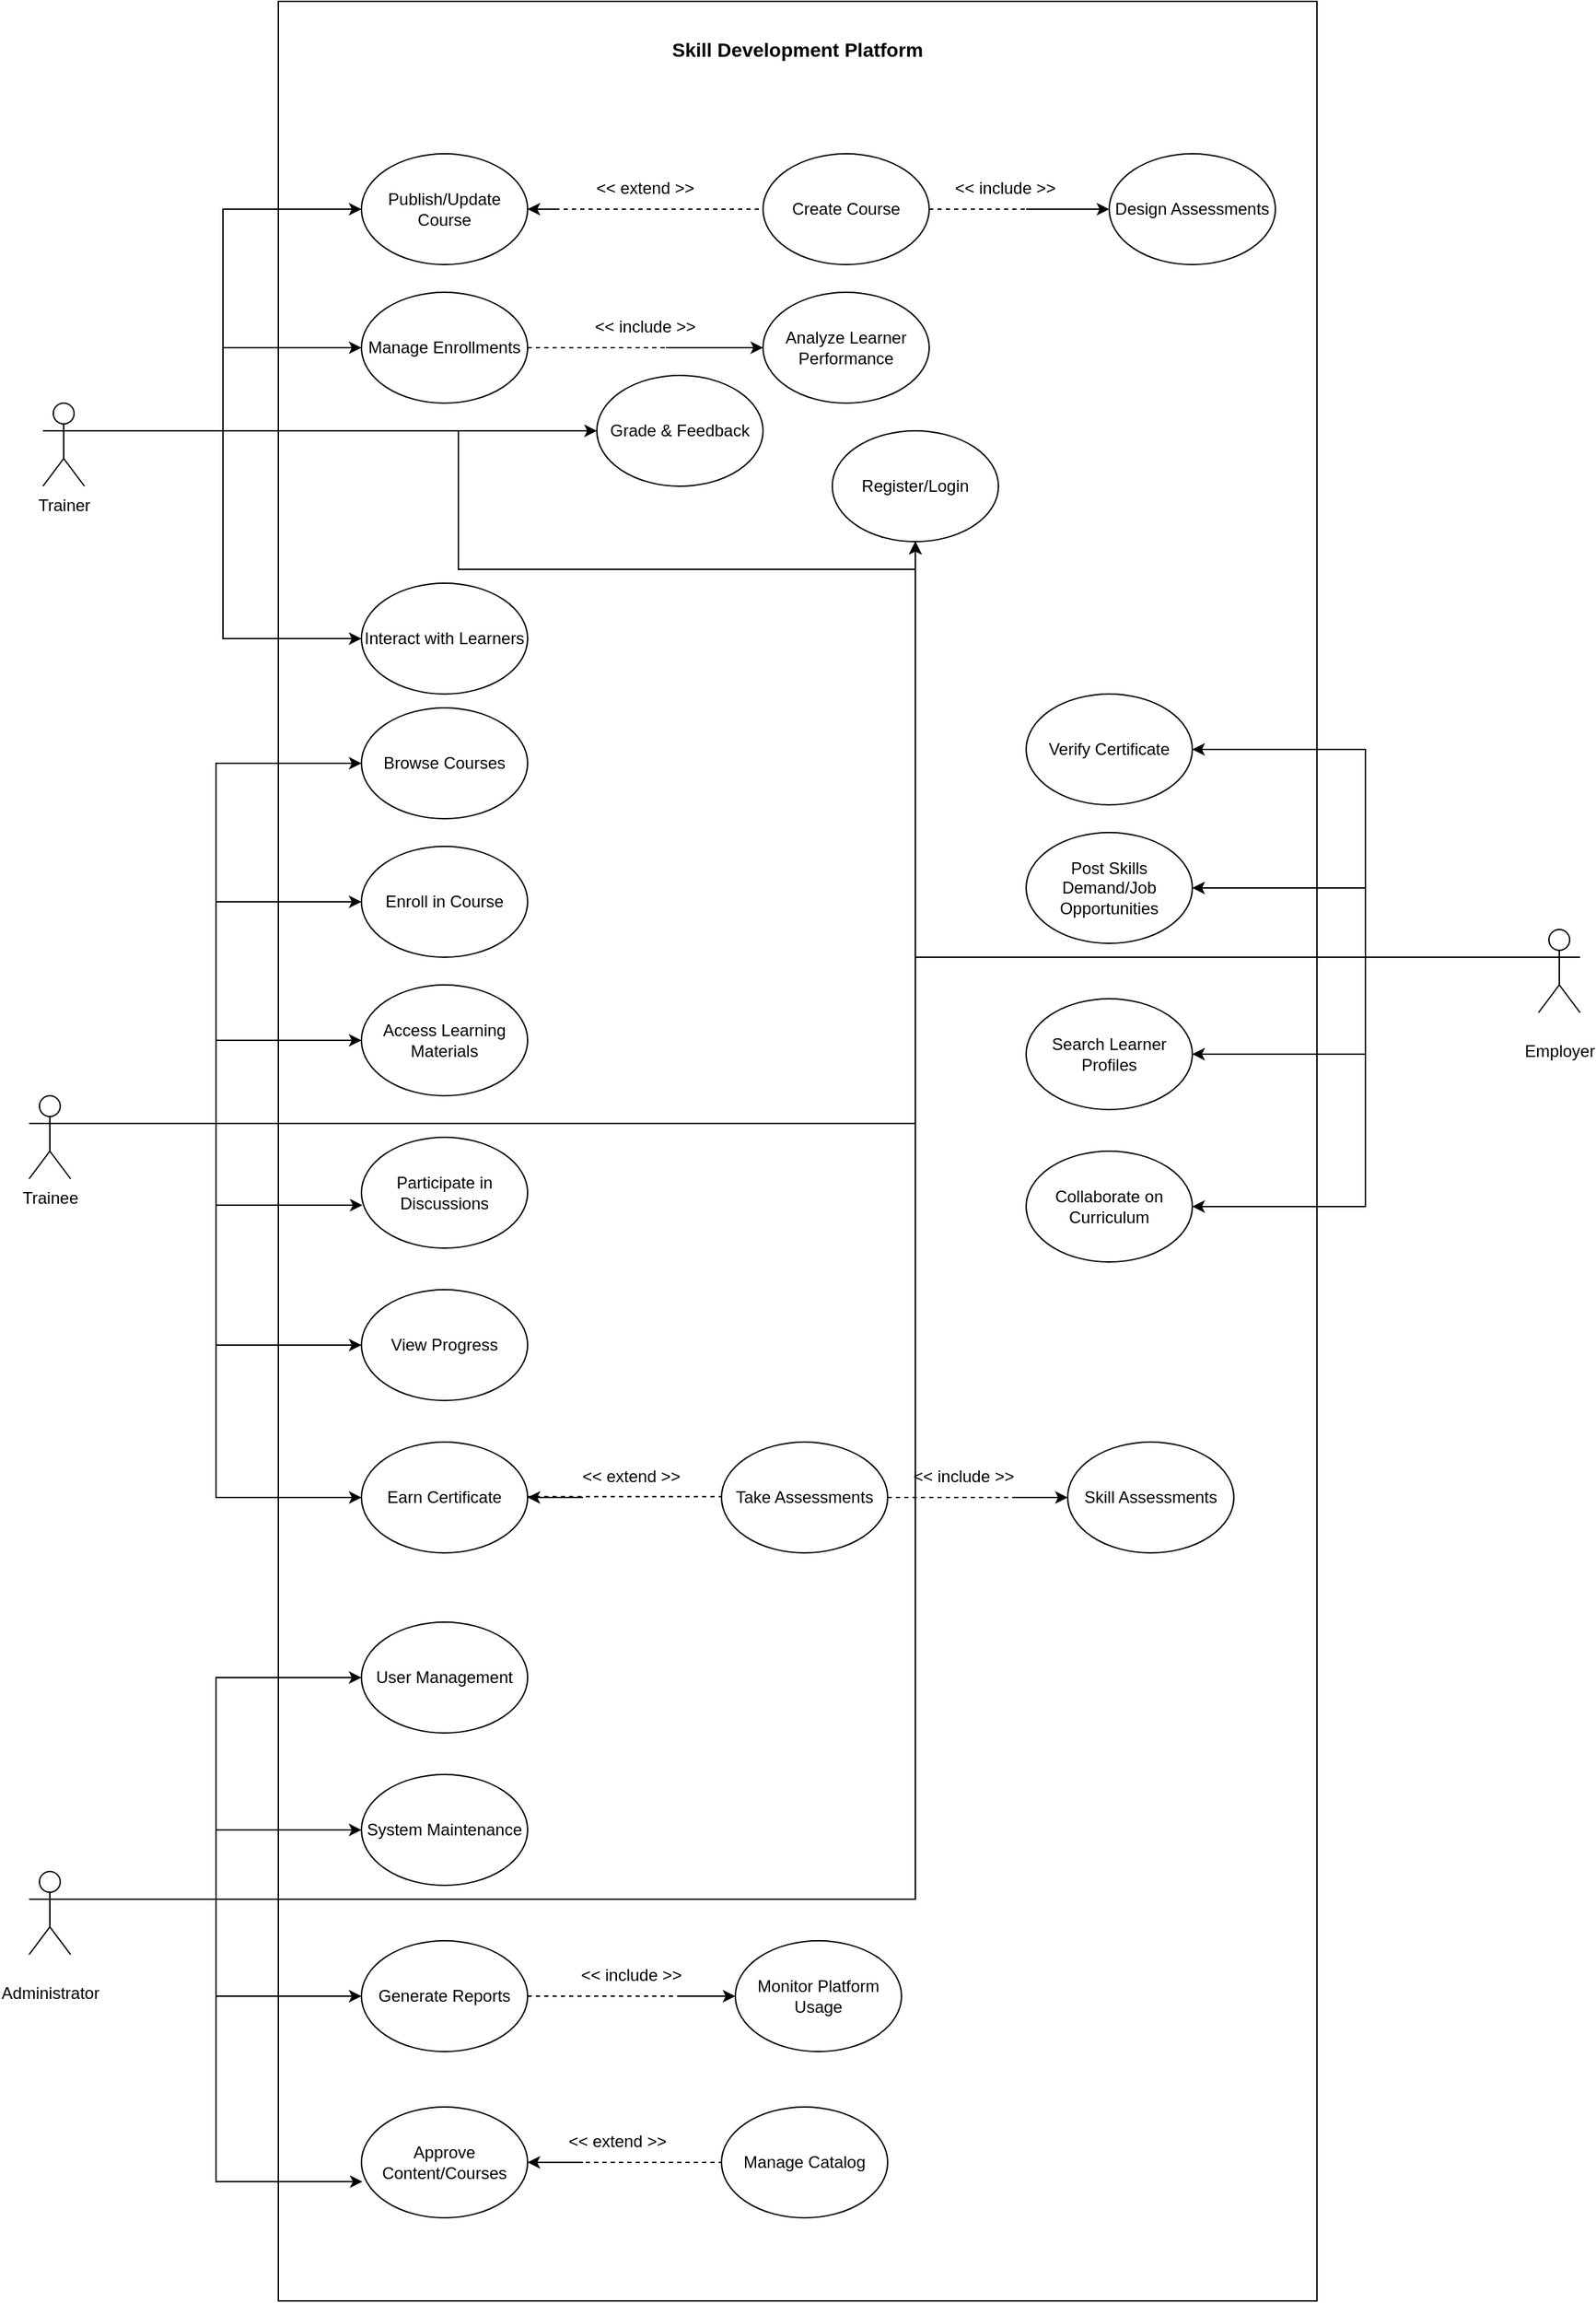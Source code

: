 <mxfile version="26.0.16">
  <diagram name="Page-1" id="7V-ebXleQxwOOMAgED6S">
    <mxGraphModel dx="2229" dy="613" grid="1" gridSize="10" guides="1" tooltips="1" connect="1" arrows="1" fold="1" page="1" pageScale="1" pageWidth="850" pageHeight="1100" math="0" shadow="0">
      <root>
        <mxCell id="0" />
        <mxCell id="1" parent="0" />
        <mxCell id="WMnhPfUi33ghGEyn3rcU-1" value="" style="rounded=0;whiteSpace=wrap;html=1;" vertex="1" parent="1">
          <mxGeometry x="80" y="30" width="750" height="1660" as="geometry" />
        </mxCell>
        <mxCell id="WMnhPfUi33ghGEyn3rcU-6" style="edgeStyle=orthogonalEdgeStyle;rounded=0;orthogonalLoop=1;jettySize=auto;html=1;exitX=1;exitY=0.333;exitDx=0;exitDy=0;exitPerimeter=0;entryX=0;entryY=0.5;entryDx=0;entryDy=0;" edge="1" parent="1" source="WMnhPfUi33ghGEyn3rcU-2" target="WMnhPfUi33ghGEyn3rcU-5">
          <mxGeometry relative="1" as="geometry" />
        </mxCell>
        <mxCell id="WMnhPfUi33ghGEyn3rcU-21" style="edgeStyle=orthogonalEdgeStyle;rounded=0;orthogonalLoop=1;jettySize=auto;html=1;exitX=1;exitY=0.333;exitDx=0;exitDy=0;exitPerimeter=0;" edge="1" parent="1" source="WMnhPfUi33ghGEyn3rcU-2" target="WMnhPfUi33ghGEyn3rcU-20">
          <mxGeometry relative="1" as="geometry" />
        </mxCell>
        <mxCell id="WMnhPfUi33ghGEyn3rcU-26" style="edgeStyle=orthogonalEdgeStyle;rounded=0;orthogonalLoop=1;jettySize=auto;html=1;exitX=1;exitY=0.333;exitDx=0;exitDy=0;exitPerimeter=0;entryX=0;entryY=0.5;entryDx=0;entryDy=0;" edge="1" parent="1" source="WMnhPfUi33ghGEyn3rcU-2" target="WMnhPfUi33ghGEyn3rcU-24">
          <mxGeometry relative="1" as="geometry" />
        </mxCell>
        <mxCell id="WMnhPfUi33ghGEyn3rcU-27" style="edgeStyle=orthogonalEdgeStyle;rounded=0;orthogonalLoop=1;jettySize=auto;html=1;exitX=1;exitY=0.333;exitDx=0;exitDy=0;exitPerimeter=0;entryX=0;entryY=0.5;entryDx=0;entryDy=0;" edge="1" parent="1" source="WMnhPfUi33ghGEyn3rcU-2" target="WMnhPfUi33ghGEyn3rcU-25">
          <mxGeometry relative="1" as="geometry" />
        </mxCell>
        <mxCell id="WMnhPfUi33ghGEyn3rcU-77" style="edgeStyle=orthogonalEdgeStyle;rounded=0;orthogonalLoop=1;jettySize=auto;html=1;exitX=1;exitY=0.333;exitDx=0;exitDy=0;exitPerimeter=0;entryX=0.5;entryY=1;entryDx=0;entryDy=0;" edge="1" parent="1" source="WMnhPfUi33ghGEyn3rcU-2" target="WMnhPfUi33ghGEyn3rcU-75">
          <mxGeometry relative="1" as="geometry" />
        </mxCell>
        <mxCell id="WMnhPfUi33ghGEyn3rcU-2" value="Trainer" style="shape=umlActor;verticalLabelPosition=bottom;verticalAlign=top;html=1;outlineConnect=0;" vertex="1" parent="1">
          <mxGeometry x="-90" y="320" width="30" height="60" as="geometry" />
        </mxCell>
        <mxCell id="WMnhPfUi33ghGEyn3rcU-5" value="Publish/Update Course" style="ellipse;whiteSpace=wrap;html=1;" vertex="1" parent="1">
          <mxGeometry x="140" y="140" width="120" height="80" as="geometry" />
        </mxCell>
        <mxCell id="WMnhPfUi33ghGEyn3rcU-7" value="&lt;b&gt;&lt;font style=&quot;font-size: 14px;&quot;&gt;Skill Development Platform&lt;/font&gt;&lt;/b&gt;" style="text;html=1;align=center;verticalAlign=middle;whiteSpace=wrap;rounded=0;" vertex="1" parent="1">
          <mxGeometry x="255" y="50" width="400" height="30" as="geometry" />
        </mxCell>
        <mxCell id="WMnhPfUi33ghGEyn3rcU-9" value="" style="endArrow=classic;html=1;rounded=0;" edge="1" parent="1">
          <mxGeometry width="50" height="50" relative="1" as="geometry">
            <mxPoint x="280" y="180" as="sourcePoint" />
            <mxPoint x="260" y="180" as="targetPoint" />
          </mxGeometry>
        </mxCell>
        <mxCell id="WMnhPfUi33ghGEyn3rcU-10" value="&amp;lt;&amp;lt; extend &amp;gt;&amp;gt;" style="text;html=1;align=center;verticalAlign=middle;whiteSpace=wrap;rounded=0;" vertex="1" parent="1">
          <mxGeometry x="260" y="150" width="170" height="30" as="geometry" />
        </mxCell>
        <mxCell id="WMnhPfUi33ghGEyn3rcU-11" value="Create Course" style="ellipse;whiteSpace=wrap;html=1;" vertex="1" parent="1">
          <mxGeometry x="430" y="140" width="120" height="80" as="geometry" />
        </mxCell>
        <mxCell id="WMnhPfUi33ghGEyn3rcU-12" value="" style="endArrow=none;dashed=1;html=1;rounded=0;" edge="1" parent="1" target="WMnhPfUi33ghGEyn3rcU-13">
          <mxGeometry width="50" height="50" relative="1" as="geometry">
            <mxPoint x="550" y="180" as="sourcePoint" />
            <mxPoint x="600" y="130" as="targetPoint" />
          </mxGeometry>
        </mxCell>
        <mxCell id="WMnhPfUi33ghGEyn3rcU-13" value="Design Assessments" style="ellipse;whiteSpace=wrap;html=1;" vertex="1" parent="1">
          <mxGeometry x="680" y="140" width="120" height="80" as="geometry" />
        </mxCell>
        <mxCell id="WMnhPfUi33ghGEyn3rcU-14" value="" style="endArrow=classic;html=1;rounded=0;entryX=0;entryY=0.5;entryDx=0;entryDy=0;" edge="1" parent="1" target="WMnhPfUi33ghGEyn3rcU-13">
          <mxGeometry width="50" height="50" relative="1" as="geometry">
            <mxPoint x="620" y="180" as="sourcePoint" />
            <mxPoint x="670" y="200" as="targetPoint" />
          </mxGeometry>
        </mxCell>
        <mxCell id="WMnhPfUi33ghGEyn3rcU-15" value="&amp;lt;&amp;lt; include &amp;gt;&amp;gt;" style="text;html=1;align=center;verticalAlign=middle;whiteSpace=wrap;rounded=0;" vertex="1" parent="1">
          <mxGeometry x="520" y="150" width="170" height="30" as="geometry" />
        </mxCell>
        <mxCell id="WMnhPfUi33ghGEyn3rcU-17" value="" style="endArrow=none;dashed=1;html=1;rounded=0;" edge="1" parent="1">
          <mxGeometry width="50" height="50" relative="1" as="geometry">
            <mxPoint x="280" y="180" as="sourcePoint" />
            <mxPoint x="430" y="180" as="targetPoint" />
          </mxGeometry>
        </mxCell>
        <mxCell id="WMnhPfUi33ghGEyn3rcU-20" value="Manage Enrollments" style="ellipse;whiteSpace=wrap;html=1;" vertex="1" parent="1">
          <mxGeometry x="140" y="240" width="120" height="80" as="geometry" />
        </mxCell>
        <mxCell id="WMnhPfUi33ghGEyn3rcU-24" value="Grade &amp;amp; Feedback" style="ellipse;whiteSpace=wrap;html=1;" vertex="1" parent="1">
          <mxGeometry x="310" y="300" width="120" height="80" as="geometry" />
        </mxCell>
        <mxCell id="WMnhPfUi33ghGEyn3rcU-25" value="Interact with Learners" style="ellipse;whiteSpace=wrap;html=1;" vertex="1" parent="1">
          <mxGeometry x="140" y="450" width="120" height="80" as="geometry" />
        </mxCell>
        <mxCell id="WMnhPfUi33ghGEyn3rcU-28" value="Analyze Learner Performance" style="ellipse;whiteSpace=wrap;html=1;" vertex="1" parent="1">
          <mxGeometry x="430" y="240" width="120" height="80" as="geometry" />
        </mxCell>
        <mxCell id="WMnhPfUi33ghGEyn3rcU-30" value="&amp;lt;&amp;lt; include &amp;gt;&amp;gt;" style="text;html=1;align=center;verticalAlign=middle;whiteSpace=wrap;rounded=0;" vertex="1" parent="1">
          <mxGeometry x="260" y="250" width="170" height="30" as="geometry" />
        </mxCell>
        <mxCell id="WMnhPfUi33ghGEyn3rcU-31" value="" style="endArrow=none;dashed=1;html=1;rounded=0;exitX=1;exitY=0.5;exitDx=0;exitDy=0;entryX=0;entryY=0.5;entryDx=0;entryDy=0;" edge="1" parent="1" source="WMnhPfUi33ghGEyn3rcU-20" target="WMnhPfUi33ghGEyn3rcU-28">
          <mxGeometry width="50" height="50" relative="1" as="geometry">
            <mxPoint x="420" y="430" as="sourcePoint" />
            <mxPoint x="470" y="380" as="targetPoint" />
          </mxGeometry>
        </mxCell>
        <mxCell id="WMnhPfUi33ghGEyn3rcU-32" value="" style="endArrow=classic;html=1;rounded=0;" edge="1" parent="1">
          <mxGeometry width="50" height="50" relative="1" as="geometry">
            <mxPoint x="360" y="280" as="sourcePoint" />
            <mxPoint x="430" y="280" as="targetPoint" />
          </mxGeometry>
        </mxCell>
        <mxCell id="WMnhPfUi33ghGEyn3rcU-33" value="Browse Courses" style="ellipse;whiteSpace=wrap;html=1;" vertex="1" parent="1">
          <mxGeometry x="140" y="540" width="120" height="80" as="geometry" />
        </mxCell>
        <mxCell id="WMnhPfUi33ghGEyn3rcU-34" value="Enroll in Course" style="ellipse;whiteSpace=wrap;html=1;" vertex="1" parent="1">
          <mxGeometry x="140" y="640" width="120" height="80" as="geometry" />
        </mxCell>
        <mxCell id="WMnhPfUi33ghGEyn3rcU-35" value="Access Learning Materials" style="ellipse;whiteSpace=wrap;html=1;" vertex="1" parent="1">
          <mxGeometry x="140" y="740" width="120" height="80" as="geometry" />
        </mxCell>
        <mxCell id="WMnhPfUi33ghGEyn3rcU-40" style="edgeStyle=orthogonalEdgeStyle;rounded=0;orthogonalLoop=1;jettySize=auto;html=1;exitX=1;exitY=0.333;exitDx=0;exitDy=0;exitPerimeter=0;entryX=0;entryY=0.5;entryDx=0;entryDy=0;" edge="1" parent="1" source="WMnhPfUi33ghGEyn3rcU-39" target="WMnhPfUi33ghGEyn3rcU-33">
          <mxGeometry relative="1" as="geometry" />
        </mxCell>
        <mxCell id="WMnhPfUi33ghGEyn3rcU-43" style="edgeStyle=orthogonalEdgeStyle;rounded=0;orthogonalLoop=1;jettySize=auto;html=1;exitX=1;exitY=0.333;exitDx=0;exitDy=0;exitPerimeter=0;entryX=0;entryY=0.5;entryDx=0;entryDy=0;" edge="1" parent="1" source="WMnhPfUi33ghGEyn3rcU-39" target="WMnhPfUi33ghGEyn3rcU-35">
          <mxGeometry relative="1" as="geometry" />
        </mxCell>
        <mxCell id="WMnhPfUi33ghGEyn3rcU-47" style="edgeStyle=orthogonalEdgeStyle;rounded=0;orthogonalLoop=1;jettySize=auto;html=1;exitX=1;exitY=0.333;exitDx=0;exitDy=0;exitPerimeter=0;entryX=0;entryY=0.5;entryDx=0;entryDy=0;" edge="1" parent="1" source="WMnhPfUi33ghGEyn3rcU-39" target="WMnhPfUi33ghGEyn3rcU-46">
          <mxGeometry relative="1" as="geometry" />
        </mxCell>
        <mxCell id="WMnhPfUi33ghGEyn3rcU-54" style="edgeStyle=orthogonalEdgeStyle;rounded=0;orthogonalLoop=1;jettySize=auto;html=1;exitX=1;exitY=0.333;exitDx=0;exitDy=0;exitPerimeter=0;entryX=0;entryY=0.5;entryDx=0;entryDy=0;" edge="1" parent="1" source="WMnhPfUi33ghGEyn3rcU-39" target="WMnhPfUi33ghGEyn3rcU-48">
          <mxGeometry relative="1" as="geometry" />
        </mxCell>
        <mxCell id="WMnhPfUi33ghGEyn3rcU-78" style="edgeStyle=orthogonalEdgeStyle;rounded=0;orthogonalLoop=1;jettySize=auto;html=1;exitX=1;exitY=0.333;exitDx=0;exitDy=0;exitPerimeter=0;" edge="1" parent="1" source="WMnhPfUi33ghGEyn3rcU-39" target="WMnhPfUi33ghGEyn3rcU-75">
          <mxGeometry relative="1" as="geometry" />
        </mxCell>
        <mxCell id="WMnhPfUi33ghGEyn3rcU-80" style="edgeStyle=orthogonalEdgeStyle;rounded=0;orthogonalLoop=1;jettySize=auto;html=1;exitX=1;exitY=0.333;exitDx=0;exitDy=0;exitPerimeter=0;entryX=0;entryY=0.5;entryDx=0;entryDy=0;" edge="1" parent="1" source="WMnhPfUi33ghGEyn3rcU-39" target="WMnhPfUi33ghGEyn3rcU-34">
          <mxGeometry relative="1" as="geometry" />
        </mxCell>
        <mxCell id="WMnhPfUi33ghGEyn3rcU-39" value="Trainee" style="shape=umlActor;verticalLabelPosition=bottom;verticalAlign=top;html=1;outlineConnect=0;" vertex="1" parent="1">
          <mxGeometry x="-100" y="820" width="30" height="60" as="geometry" />
        </mxCell>
        <mxCell id="WMnhPfUi33ghGEyn3rcU-44" value="Participate in Discussions" style="ellipse;whiteSpace=wrap;html=1;" vertex="1" parent="1">
          <mxGeometry x="140" y="850" width="120" height="80" as="geometry" />
        </mxCell>
        <mxCell id="WMnhPfUi33ghGEyn3rcU-45" style="edgeStyle=orthogonalEdgeStyle;rounded=0;orthogonalLoop=1;jettySize=auto;html=1;exitX=1;exitY=0.333;exitDx=0;exitDy=0;exitPerimeter=0;entryX=0.006;entryY=0.613;entryDx=0;entryDy=0;entryPerimeter=0;" edge="1" parent="1" source="WMnhPfUi33ghGEyn3rcU-39" target="WMnhPfUi33ghGEyn3rcU-44">
          <mxGeometry relative="1" as="geometry" />
        </mxCell>
        <mxCell id="WMnhPfUi33ghGEyn3rcU-46" value="View Progress" style="ellipse;whiteSpace=wrap;html=1;" vertex="1" parent="1">
          <mxGeometry x="140" y="960" width="120" height="80" as="geometry" />
        </mxCell>
        <mxCell id="WMnhPfUi33ghGEyn3rcU-48" value="Earn Certificate" style="ellipse;whiteSpace=wrap;html=1;" vertex="1" parent="1">
          <mxGeometry x="140" y="1070" width="120" height="80" as="geometry" />
        </mxCell>
        <mxCell id="WMnhPfUi33ghGEyn3rcU-55" value="&amp;lt;&amp;lt; extend &amp;gt;&amp;gt;" style="text;html=1;align=center;verticalAlign=middle;whiteSpace=wrap;rounded=0;" vertex="1" parent="1">
          <mxGeometry x="250" y="1080" width="170" height="30" as="geometry" />
        </mxCell>
        <mxCell id="WMnhPfUi33ghGEyn3rcU-56" value="" style="endArrow=none;dashed=1;html=1;rounded=0;" edge="1" parent="1">
          <mxGeometry width="50" height="50" relative="1" as="geometry">
            <mxPoint x="260" y="1109.33" as="sourcePoint" />
            <mxPoint x="410" y="1109.33" as="targetPoint" />
          </mxGeometry>
        </mxCell>
        <mxCell id="WMnhPfUi33ghGEyn3rcU-57" value="" style="endArrow=classic;html=1;rounded=0;" edge="1" parent="1">
          <mxGeometry width="50" height="50" relative="1" as="geometry">
            <mxPoint x="300" y="1110" as="sourcePoint" />
            <mxPoint x="260" y="1110" as="targetPoint" />
          </mxGeometry>
        </mxCell>
        <mxCell id="WMnhPfUi33ghGEyn3rcU-59" value="Take Assessments" style="ellipse;whiteSpace=wrap;html=1;" vertex="1" parent="1">
          <mxGeometry x="400" y="1070" width="120" height="80" as="geometry" />
        </mxCell>
        <mxCell id="WMnhPfUi33ghGEyn3rcU-60" value="" style="endArrow=none;dashed=1;html=1;rounded=0;exitX=1;exitY=0.5;exitDx=0;exitDy=0;" edge="1" parent="1" source="WMnhPfUi33ghGEyn3rcU-59" target="WMnhPfUi33ghGEyn3rcU-61">
          <mxGeometry width="50" height="50" relative="1" as="geometry">
            <mxPoint x="480" y="1030" as="sourcePoint" />
            <mxPoint x="530" y="980" as="targetPoint" />
          </mxGeometry>
        </mxCell>
        <mxCell id="WMnhPfUi33ghGEyn3rcU-61" value="Skill Assessments" style="ellipse;whiteSpace=wrap;html=1;" vertex="1" parent="1">
          <mxGeometry x="650" y="1070" width="120" height="80" as="geometry" />
        </mxCell>
        <mxCell id="WMnhPfUi33ghGEyn3rcU-62" value="" style="endArrow=classic;html=1;rounded=0;entryX=0;entryY=0.5;entryDx=0;entryDy=0;" edge="1" parent="1" target="WMnhPfUi33ghGEyn3rcU-61">
          <mxGeometry width="50" height="50" relative="1" as="geometry">
            <mxPoint x="610" y="1110" as="sourcePoint" />
            <mxPoint x="530" y="980" as="targetPoint" />
          </mxGeometry>
        </mxCell>
        <mxCell id="WMnhPfUi33ghGEyn3rcU-63" value="&amp;lt;&amp;lt; include &amp;gt;&amp;gt;" style="text;html=1;align=center;verticalAlign=middle;whiteSpace=wrap;rounded=0;" vertex="1" parent="1">
          <mxGeometry x="490" y="1080" width="170" height="30" as="geometry" />
        </mxCell>
        <mxCell id="WMnhPfUi33ghGEyn3rcU-64" value="Verify Certificate" style="ellipse;whiteSpace=wrap;html=1;" vertex="1" parent="1">
          <mxGeometry x="620" y="530" width="120" height="80" as="geometry" />
        </mxCell>
        <mxCell id="WMnhPfUi33ghGEyn3rcU-65" value="Post Skills Demand/Job Opportunities" style="ellipse;whiteSpace=wrap;html=1;" vertex="1" parent="1">
          <mxGeometry x="620" y="630" width="120" height="80" as="geometry" />
        </mxCell>
        <mxCell id="WMnhPfUi33ghGEyn3rcU-66" value="Search Learner Profiles" style="ellipse;whiteSpace=wrap;html=1;" vertex="1" parent="1">
          <mxGeometry x="620" y="750" width="120" height="80" as="geometry" />
        </mxCell>
        <mxCell id="WMnhPfUi33ghGEyn3rcU-67" value="Collaborate on Curriculum" style="ellipse;whiteSpace=wrap;html=1;" vertex="1" parent="1">
          <mxGeometry x="620" y="860" width="120" height="80" as="geometry" />
        </mxCell>
        <mxCell id="WMnhPfUi33ghGEyn3rcU-69" style="edgeStyle=orthogonalEdgeStyle;rounded=0;orthogonalLoop=1;jettySize=auto;html=1;exitX=0;exitY=0.333;exitDx=0;exitDy=0;exitPerimeter=0;entryX=1;entryY=0.5;entryDx=0;entryDy=0;" edge="1" parent="1" source="WMnhPfUi33ghGEyn3rcU-68" target="WMnhPfUi33ghGEyn3rcU-64">
          <mxGeometry relative="1" as="geometry" />
        </mxCell>
        <mxCell id="WMnhPfUi33ghGEyn3rcU-70" style="edgeStyle=orthogonalEdgeStyle;rounded=0;orthogonalLoop=1;jettySize=auto;html=1;exitX=0;exitY=0.333;exitDx=0;exitDy=0;exitPerimeter=0;" edge="1" parent="1" source="WMnhPfUi33ghGEyn3rcU-68" target="WMnhPfUi33ghGEyn3rcU-65">
          <mxGeometry relative="1" as="geometry" />
        </mxCell>
        <mxCell id="WMnhPfUi33ghGEyn3rcU-71" style="edgeStyle=orthogonalEdgeStyle;rounded=0;orthogonalLoop=1;jettySize=auto;html=1;exitX=0;exitY=0.333;exitDx=0;exitDy=0;exitPerimeter=0;entryX=1;entryY=0.5;entryDx=0;entryDy=0;" edge="1" parent="1" source="WMnhPfUi33ghGEyn3rcU-68" target="WMnhPfUi33ghGEyn3rcU-66">
          <mxGeometry relative="1" as="geometry" />
        </mxCell>
        <mxCell id="WMnhPfUi33ghGEyn3rcU-74" style="edgeStyle=orthogonalEdgeStyle;rounded=0;orthogonalLoop=1;jettySize=auto;html=1;exitX=0;exitY=0.333;exitDx=0;exitDy=0;exitPerimeter=0;entryX=1;entryY=0.5;entryDx=0;entryDy=0;" edge="1" parent="1" source="WMnhPfUi33ghGEyn3rcU-68" target="WMnhPfUi33ghGEyn3rcU-67">
          <mxGeometry relative="1" as="geometry" />
        </mxCell>
        <mxCell id="WMnhPfUi33ghGEyn3rcU-82" style="edgeStyle=orthogonalEdgeStyle;rounded=0;orthogonalLoop=1;jettySize=auto;html=1;exitX=0;exitY=0.333;exitDx=0;exitDy=0;exitPerimeter=0;entryX=0.5;entryY=1;entryDx=0;entryDy=0;" edge="1" parent="1" source="WMnhPfUi33ghGEyn3rcU-68" target="WMnhPfUi33ghGEyn3rcU-75">
          <mxGeometry relative="1" as="geometry">
            <mxPoint x="610" y="450" as="targetPoint" />
          </mxGeometry>
        </mxCell>
        <mxCell id="WMnhPfUi33ghGEyn3rcU-68" value="&#xa;Employer&#xa;&#xa;" style="shape=umlActor;verticalLabelPosition=bottom;verticalAlign=top;html=1;outlineConnect=0;" vertex="1" parent="1">
          <mxGeometry x="990" y="700" width="30" height="60" as="geometry" />
        </mxCell>
        <mxCell id="WMnhPfUi33ghGEyn3rcU-75" value="Register/Login" style="ellipse;whiteSpace=wrap;html=1;" vertex="1" parent="1">
          <mxGeometry x="480" y="340" width="120" height="80" as="geometry" />
        </mxCell>
        <mxCell id="WMnhPfUi33ghGEyn3rcU-83" value="User Management" style="ellipse;whiteSpace=wrap;html=1;" vertex="1" parent="1">
          <mxGeometry x="140" y="1200" width="120" height="80" as="geometry" />
        </mxCell>
        <mxCell id="WMnhPfUi33ghGEyn3rcU-84" value="System Maintenance" style="ellipse;whiteSpace=wrap;html=1;" vertex="1" parent="1">
          <mxGeometry x="140" y="1310" width="120" height="80" as="geometry" />
        </mxCell>
        <mxCell id="WMnhPfUi33ghGEyn3rcU-85" value="Generate Reports" style="ellipse;whiteSpace=wrap;html=1;" vertex="1" parent="1">
          <mxGeometry x="140" y="1430" width="120" height="80" as="geometry" />
        </mxCell>
        <mxCell id="WMnhPfUi33ghGEyn3rcU-86" value="Approve Content/Courses" style="ellipse;whiteSpace=wrap;html=1;" vertex="1" parent="1">
          <mxGeometry x="140" y="1550" width="120" height="80" as="geometry" />
        </mxCell>
        <mxCell id="WMnhPfUi33ghGEyn3rcU-87" value="&amp;lt;&amp;lt; include &amp;gt;&amp;gt;" style="text;html=1;align=center;verticalAlign=middle;whiteSpace=wrap;rounded=0;" vertex="1" parent="1">
          <mxGeometry x="250" y="1440" width="170" height="30" as="geometry" />
        </mxCell>
        <mxCell id="WMnhPfUi33ghGEyn3rcU-88" value="" style="endArrow=none;dashed=1;html=1;rounded=0;exitX=1;exitY=0.5;exitDx=0;exitDy=0;entryX=0;entryY=0.5;entryDx=0;entryDy=0;" edge="1" parent="1" source="WMnhPfUi33ghGEyn3rcU-85" target="WMnhPfUi33ghGEyn3rcU-89">
          <mxGeometry width="50" height="50" relative="1" as="geometry">
            <mxPoint x="560" y="1420" as="sourcePoint" />
            <mxPoint x="610" y="1370" as="targetPoint" />
          </mxGeometry>
        </mxCell>
        <mxCell id="WMnhPfUi33ghGEyn3rcU-89" value="Monitor Platform Usage" style="ellipse;whiteSpace=wrap;html=1;" vertex="1" parent="1">
          <mxGeometry x="410" y="1430" width="120" height="80" as="geometry" />
        </mxCell>
        <mxCell id="WMnhPfUi33ghGEyn3rcU-91" value="" style="endArrow=classic;html=1;rounded=0;" edge="1" parent="1">
          <mxGeometry width="50" height="50" relative="1" as="geometry">
            <mxPoint x="370" y="1470" as="sourcePoint" />
            <mxPoint x="410" y="1470" as="targetPoint" />
          </mxGeometry>
        </mxCell>
        <mxCell id="WMnhPfUi33ghGEyn3rcU-92" value="Manage Catalog" style="ellipse;whiteSpace=wrap;html=1;" vertex="1" parent="1">
          <mxGeometry x="400" y="1550" width="120" height="80" as="geometry" />
        </mxCell>
        <mxCell id="WMnhPfUi33ghGEyn3rcU-93" value="" style="endArrow=none;dashed=1;html=1;rounded=0;exitX=1;exitY=0.5;exitDx=0;exitDy=0;entryX=0;entryY=0.5;entryDx=0;entryDy=0;" edge="1" parent="1" source="WMnhPfUi33ghGEyn3rcU-86" target="WMnhPfUi33ghGEyn3rcU-92">
          <mxGeometry width="50" height="50" relative="1" as="geometry">
            <mxPoint x="590" y="1530" as="sourcePoint" />
            <mxPoint x="640" y="1480" as="targetPoint" />
          </mxGeometry>
        </mxCell>
        <mxCell id="WMnhPfUi33ghGEyn3rcU-94" value="" style="endArrow=classic;html=1;rounded=0;" edge="1" parent="1">
          <mxGeometry width="50" height="50" relative="1" as="geometry">
            <mxPoint x="300" y="1590" as="sourcePoint" />
            <mxPoint x="260" y="1590" as="targetPoint" />
          </mxGeometry>
        </mxCell>
        <mxCell id="WMnhPfUi33ghGEyn3rcU-97" style="edgeStyle=orthogonalEdgeStyle;rounded=0;orthogonalLoop=1;jettySize=auto;html=1;exitX=1;exitY=0.333;exitDx=0;exitDy=0;exitPerimeter=0;entryX=0;entryY=0.5;entryDx=0;entryDy=0;" edge="1" parent="1" source="WMnhPfUi33ghGEyn3rcU-95" target="WMnhPfUi33ghGEyn3rcU-83">
          <mxGeometry relative="1" as="geometry" />
        </mxCell>
        <mxCell id="WMnhPfUi33ghGEyn3rcU-98" style="edgeStyle=orthogonalEdgeStyle;rounded=0;orthogonalLoop=1;jettySize=auto;html=1;exitX=1;exitY=0.333;exitDx=0;exitDy=0;exitPerimeter=0;" edge="1" parent="1" source="WMnhPfUi33ghGEyn3rcU-95" target="WMnhPfUi33ghGEyn3rcU-84">
          <mxGeometry relative="1" as="geometry" />
        </mxCell>
        <mxCell id="WMnhPfUi33ghGEyn3rcU-99" style="edgeStyle=orthogonalEdgeStyle;rounded=0;orthogonalLoop=1;jettySize=auto;html=1;exitX=1;exitY=0.333;exitDx=0;exitDy=0;exitPerimeter=0;entryX=0;entryY=0.5;entryDx=0;entryDy=0;" edge="1" parent="1" source="WMnhPfUi33ghGEyn3rcU-95" target="WMnhPfUi33ghGEyn3rcU-85">
          <mxGeometry relative="1" as="geometry" />
        </mxCell>
        <mxCell id="WMnhPfUi33ghGEyn3rcU-102" style="edgeStyle=orthogonalEdgeStyle;rounded=0;orthogonalLoop=1;jettySize=auto;html=1;exitX=1;exitY=0.333;exitDx=0;exitDy=0;exitPerimeter=0;entryX=0.5;entryY=1;entryDx=0;entryDy=0;" edge="1" parent="1" source="WMnhPfUi33ghGEyn3rcU-95" target="WMnhPfUi33ghGEyn3rcU-75">
          <mxGeometry relative="1" as="geometry" />
        </mxCell>
        <mxCell id="WMnhPfUi33ghGEyn3rcU-95" value="&#xa;Administrator&#xa;&#xa;" style="shape=umlActor;verticalLabelPosition=bottom;verticalAlign=top;html=1;outlineConnect=0;" vertex="1" parent="1">
          <mxGeometry x="-100" y="1380" width="30" height="60" as="geometry" />
        </mxCell>
        <mxCell id="WMnhPfUi33ghGEyn3rcU-100" style="edgeStyle=orthogonalEdgeStyle;rounded=0;orthogonalLoop=1;jettySize=auto;html=1;exitX=1;exitY=0.333;exitDx=0;exitDy=0;exitPerimeter=0;entryX=0.006;entryY=0.674;entryDx=0;entryDy=0;entryPerimeter=0;" edge="1" parent="1" source="WMnhPfUi33ghGEyn3rcU-95" target="WMnhPfUi33ghGEyn3rcU-86">
          <mxGeometry relative="1" as="geometry" />
        </mxCell>
        <mxCell id="WMnhPfUi33ghGEyn3rcU-103" value="&amp;lt;&amp;lt; extend &amp;gt;&amp;gt;" style="text;html=1;align=center;verticalAlign=middle;whiteSpace=wrap;rounded=0;" vertex="1" parent="1">
          <mxGeometry x="240" y="1560" width="170" height="30" as="geometry" />
        </mxCell>
      </root>
    </mxGraphModel>
  </diagram>
</mxfile>
